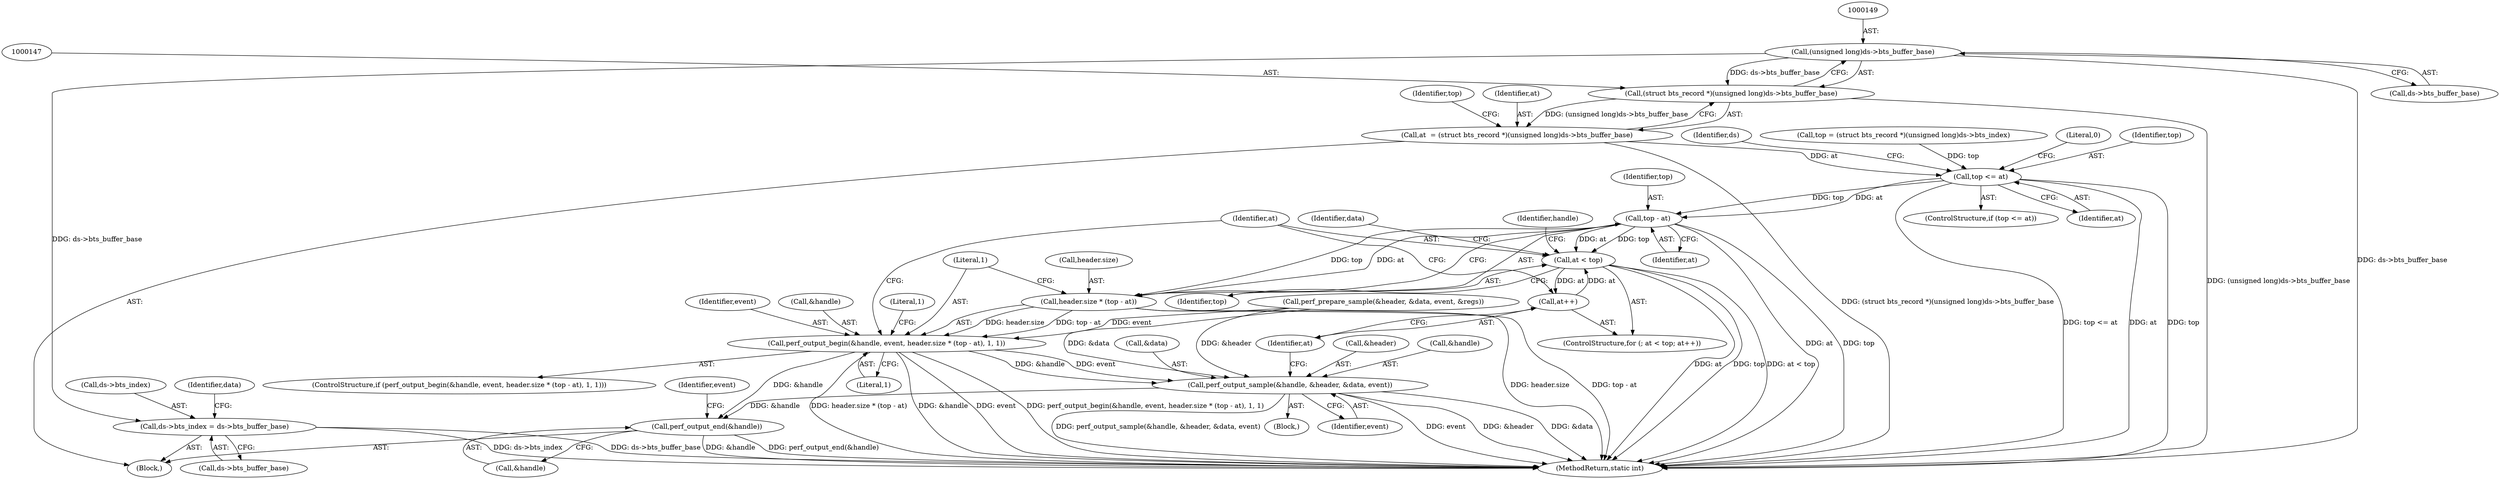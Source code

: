 digraph "1_linux_a8b0ca17b80e92faab46ee7179ba9e99ccb61233_48@pointer" {
"1000148" [label="(Call,(unsigned long)ds->bts_buffer_base)"];
"1000146" [label="(Call,(struct bts_record *)(unsigned long)ds->bts_buffer_base)"];
"1000144" [label="(Call,at  = (struct bts_record *)(unsigned long)ds->bts_buffer_base)"];
"1000163" [label="(Call,top <= at)"];
"1000210" [label="(Call,top - at)"];
"1000206" [label="(Call,header.size * (top - at))"];
"1000202" [label="(Call,perf_output_begin(&handle, event, header.size * (top - at), 1, 1))"];
"1000238" [label="(Call,perf_output_sample(&handle, &header, &data, event))"];
"1000246" [label="(Call,perf_output_end(&handle))"];
"1000218" [label="(Call,at < top)"];
"1000221" [label="(Call,at++)"];
"1000168" [label="(Call,ds->bts_index = ds->bts_buffer_base)"];
"1000218" [label="(Call,at < top)"];
"1000146" [label="(Call,(struct bts_record *)(unsigned long)ds->bts_buffer_base)"];
"1000226" [label="(Identifier,data)"];
"1000154" [label="(Identifier,top)"];
"1000217" [label="(ControlStructure,for (; at < top; at++))"];
"1000177" [label="(Identifier,data)"];
"1000193" [label="(Call,perf_prepare_sample(&header, &data, event, &regs))"];
"1000245" [label="(Identifier,event)"];
"1000207" [label="(Call,header.size)"];
"1000203" [label="(Call,&handle)"];
"1000213" [label="(Literal,1)"];
"1000104" [label="(Block,)"];
"1000243" [label="(Call,&data)"];
"1000145" [label="(Identifier,at)"];
"1000201" [label="(ControlStructure,if (perf_output_begin(&handle, event, header.size * (top - at), 1, 1)))"];
"1000202" [label="(Call,perf_output_begin(&handle, event, header.size * (top - at), 1, 1))"];
"1000172" [label="(Call,ds->bts_buffer_base)"];
"1000246" [label="(Call,perf_output_end(&handle))"];
"1000206" [label="(Call,header.size * (top - at))"];
"1000163" [label="(Call,top <= at)"];
"1000262" [label="(MethodReturn,static int)"];
"1000162" [label="(ControlStructure,if (top <= at))"];
"1000210" [label="(Call,top - at)"];
"1000148" [label="(Call,(unsigned long)ds->bts_buffer_base)"];
"1000212" [label="(Identifier,at)"];
"1000153" [label="(Call,top = (struct bts_record *)(unsigned long)ds->bts_index)"];
"1000167" [label="(Literal,0)"];
"1000223" [label="(Block,)"];
"1000211" [label="(Identifier,top)"];
"1000241" [label="(Call,&header)"];
"1000220" [label="(Identifier,top)"];
"1000164" [label="(Identifier,top)"];
"1000252" [label="(Identifier,event)"];
"1000170" [label="(Identifier,ds)"];
"1000248" [label="(Identifier,handle)"];
"1000214" [label="(Literal,1)"];
"1000221" [label="(Call,at++)"];
"1000205" [label="(Identifier,event)"];
"1000168" [label="(Call,ds->bts_index = ds->bts_buffer_base)"];
"1000219" [label="(Identifier,at)"];
"1000247" [label="(Call,&handle)"];
"1000165" [label="(Identifier,at)"];
"1000239" [label="(Call,&handle)"];
"1000216" [label="(Literal,1)"];
"1000169" [label="(Call,ds->bts_index)"];
"1000150" [label="(Call,ds->bts_buffer_base)"];
"1000222" [label="(Identifier,at)"];
"1000238" [label="(Call,perf_output_sample(&handle, &header, &data, event))"];
"1000144" [label="(Call,at  = (struct bts_record *)(unsigned long)ds->bts_buffer_base)"];
"1000148" -> "1000146"  [label="AST: "];
"1000148" -> "1000150"  [label="CFG: "];
"1000149" -> "1000148"  [label="AST: "];
"1000150" -> "1000148"  [label="AST: "];
"1000146" -> "1000148"  [label="CFG: "];
"1000148" -> "1000262"  [label="DDG: ds->bts_buffer_base"];
"1000148" -> "1000146"  [label="DDG: ds->bts_buffer_base"];
"1000148" -> "1000168"  [label="DDG: ds->bts_buffer_base"];
"1000146" -> "1000144"  [label="AST: "];
"1000147" -> "1000146"  [label="AST: "];
"1000144" -> "1000146"  [label="CFG: "];
"1000146" -> "1000262"  [label="DDG: (unsigned long)ds->bts_buffer_base"];
"1000146" -> "1000144"  [label="DDG: (unsigned long)ds->bts_buffer_base"];
"1000144" -> "1000104"  [label="AST: "];
"1000145" -> "1000144"  [label="AST: "];
"1000154" -> "1000144"  [label="CFG: "];
"1000144" -> "1000262"  [label="DDG: (struct bts_record *)(unsigned long)ds->bts_buffer_base"];
"1000144" -> "1000163"  [label="DDG: at"];
"1000163" -> "1000162"  [label="AST: "];
"1000163" -> "1000165"  [label="CFG: "];
"1000164" -> "1000163"  [label="AST: "];
"1000165" -> "1000163"  [label="AST: "];
"1000167" -> "1000163"  [label="CFG: "];
"1000170" -> "1000163"  [label="CFG: "];
"1000163" -> "1000262"  [label="DDG: top"];
"1000163" -> "1000262"  [label="DDG: top <= at"];
"1000163" -> "1000262"  [label="DDG: at"];
"1000153" -> "1000163"  [label="DDG: top"];
"1000163" -> "1000210"  [label="DDG: top"];
"1000163" -> "1000210"  [label="DDG: at"];
"1000210" -> "1000206"  [label="AST: "];
"1000210" -> "1000212"  [label="CFG: "];
"1000211" -> "1000210"  [label="AST: "];
"1000212" -> "1000210"  [label="AST: "];
"1000206" -> "1000210"  [label="CFG: "];
"1000210" -> "1000262"  [label="DDG: at"];
"1000210" -> "1000262"  [label="DDG: top"];
"1000210" -> "1000206"  [label="DDG: top"];
"1000210" -> "1000206"  [label="DDG: at"];
"1000210" -> "1000218"  [label="DDG: at"];
"1000210" -> "1000218"  [label="DDG: top"];
"1000206" -> "1000202"  [label="AST: "];
"1000207" -> "1000206"  [label="AST: "];
"1000213" -> "1000206"  [label="CFG: "];
"1000206" -> "1000262"  [label="DDG: top - at"];
"1000206" -> "1000262"  [label="DDG: header.size"];
"1000206" -> "1000202"  [label="DDG: header.size"];
"1000206" -> "1000202"  [label="DDG: top - at"];
"1000202" -> "1000201"  [label="AST: "];
"1000202" -> "1000214"  [label="CFG: "];
"1000203" -> "1000202"  [label="AST: "];
"1000205" -> "1000202"  [label="AST: "];
"1000213" -> "1000202"  [label="AST: "];
"1000214" -> "1000202"  [label="AST: "];
"1000216" -> "1000202"  [label="CFG: "];
"1000219" -> "1000202"  [label="CFG: "];
"1000202" -> "1000262"  [label="DDG: header.size * (top - at)"];
"1000202" -> "1000262"  [label="DDG: &handle"];
"1000202" -> "1000262"  [label="DDG: event"];
"1000202" -> "1000262"  [label="DDG: perf_output_begin(&handle, event, header.size * (top - at), 1, 1)"];
"1000193" -> "1000202"  [label="DDG: event"];
"1000202" -> "1000238"  [label="DDG: &handle"];
"1000202" -> "1000238"  [label="DDG: event"];
"1000202" -> "1000246"  [label="DDG: &handle"];
"1000238" -> "1000223"  [label="AST: "];
"1000238" -> "1000245"  [label="CFG: "];
"1000239" -> "1000238"  [label="AST: "];
"1000241" -> "1000238"  [label="AST: "];
"1000243" -> "1000238"  [label="AST: "];
"1000245" -> "1000238"  [label="AST: "];
"1000222" -> "1000238"  [label="CFG: "];
"1000238" -> "1000262"  [label="DDG: perf_output_sample(&handle, &header, &data, event)"];
"1000238" -> "1000262"  [label="DDG: event"];
"1000238" -> "1000262"  [label="DDG: &header"];
"1000238" -> "1000262"  [label="DDG: &data"];
"1000193" -> "1000238"  [label="DDG: &header"];
"1000193" -> "1000238"  [label="DDG: &data"];
"1000238" -> "1000246"  [label="DDG: &handle"];
"1000246" -> "1000104"  [label="AST: "];
"1000246" -> "1000247"  [label="CFG: "];
"1000247" -> "1000246"  [label="AST: "];
"1000252" -> "1000246"  [label="CFG: "];
"1000246" -> "1000262"  [label="DDG: perf_output_end(&handle)"];
"1000246" -> "1000262"  [label="DDG: &handle"];
"1000218" -> "1000217"  [label="AST: "];
"1000218" -> "1000220"  [label="CFG: "];
"1000219" -> "1000218"  [label="AST: "];
"1000220" -> "1000218"  [label="AST: "];
"1000226" -> "1000218"  [label="CFG: "];
"1000248" -> "1000218"  [label="CFG: "];
"1000218" -> "1000262"  [label="DDG: at"];
"1000218" -> "1000262"  [label="DDG: top"];
"1000218" -> "1000262"  [label="DDG: at < top"];
"1000221" -> "1000218"  [label="DDG: at"];
"1000218" -> "1000221"  [label="DDG: at"];
"1000221" -> "1000217"  [label="AST: "];
"1000221" -> "1000222"  [label="CFG: "];
"1000222" -> "1000221"  [label="AST: "];
"1000219" -> "1000221"  [label="CFG: "];
"1000168" -> "1000104"  [label="AST: "];
"1000168" -> "1000172"  [label="CFG: "];
"1000169" -> "1000168"  [label="AST: "];
"1000172" -> "1000168"  [label="AST: "];
"1000177" -> "1000168"  [label="CFG: "];
"1000168" -> "1000262"  [label="DDG: ds->bts_buffer_base"];
"1000168" -> "1000262"  [label="DDG: ds->bts_index"];
}
